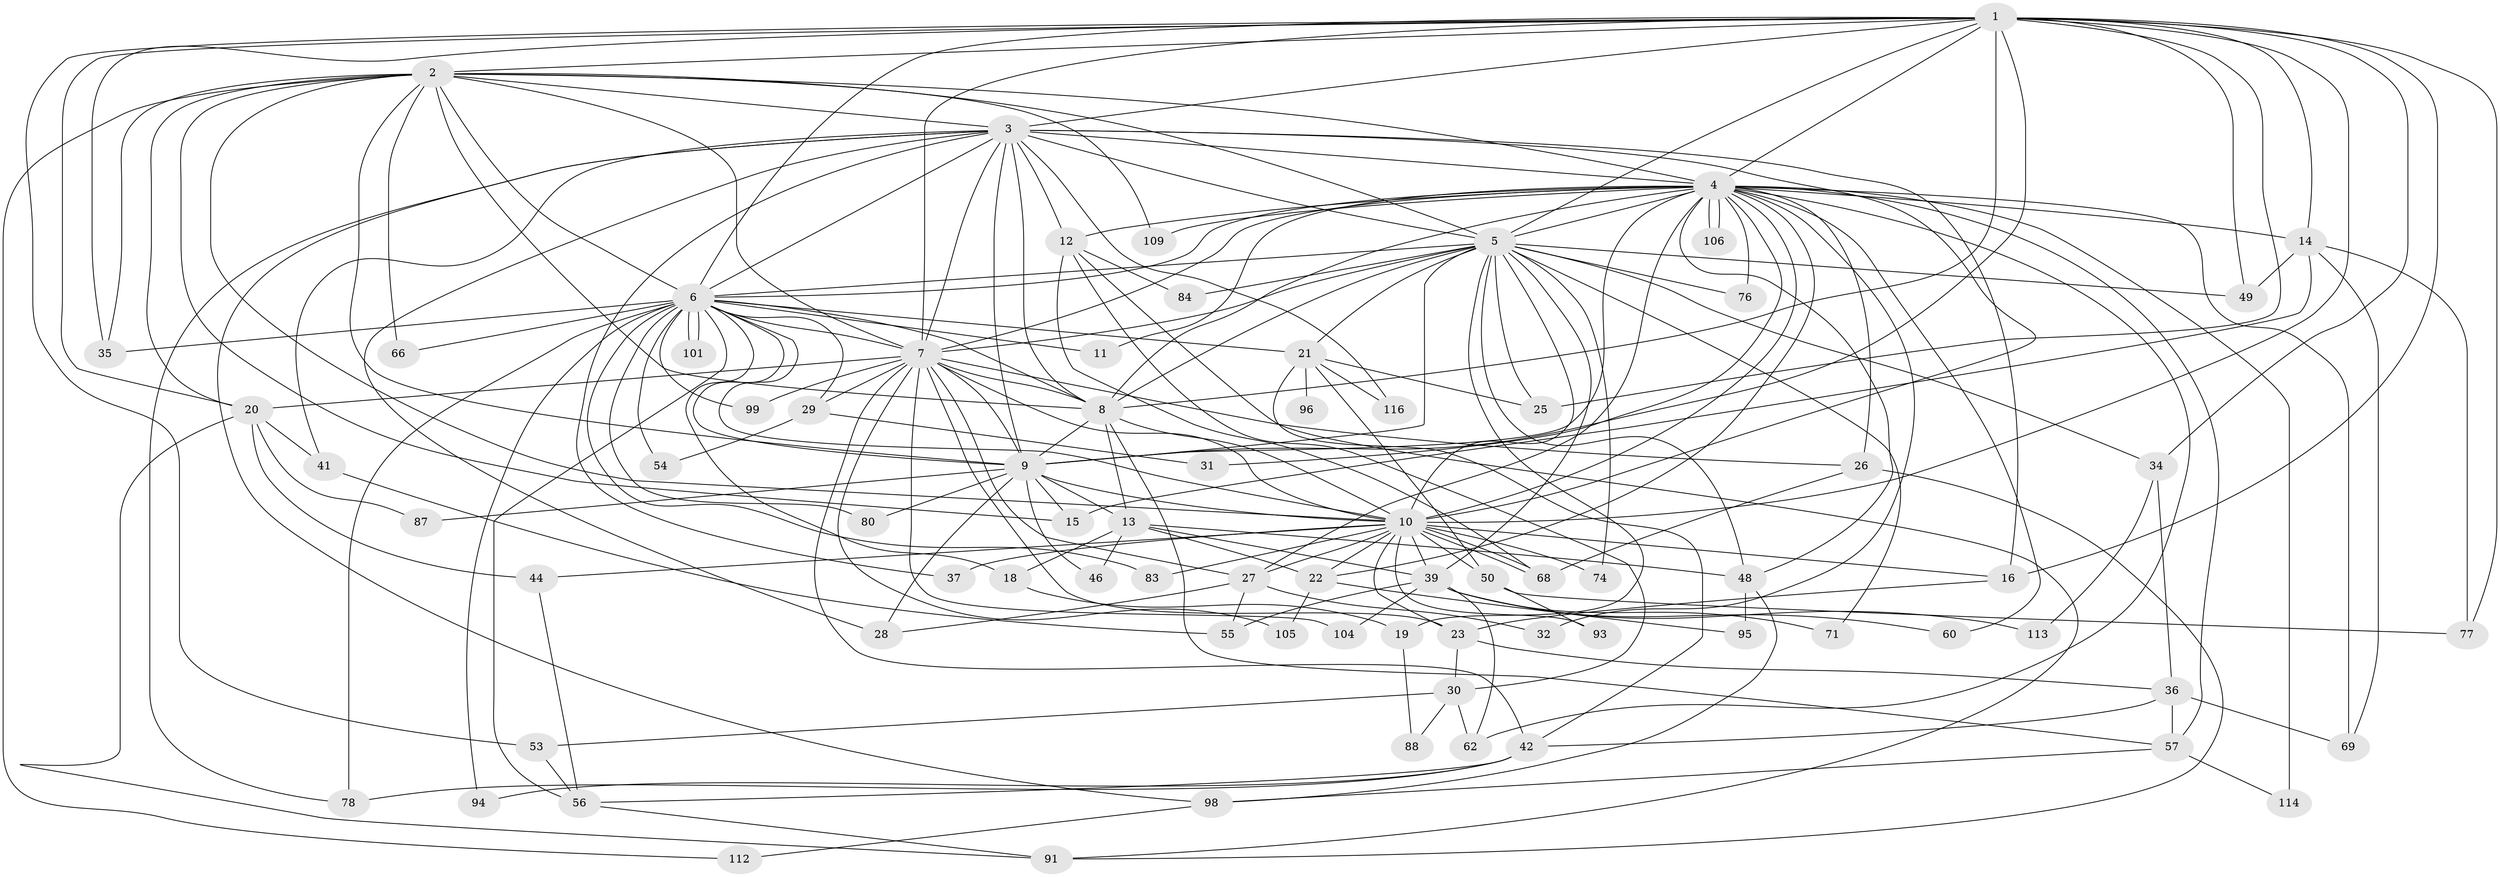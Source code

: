 // Generated by graph-tools (version 1.1) at 2025/23/03/03/25 07:23:38]
// undirected, 78 vertices, 206 edges
graph export_dot {
graph [start="1"]
  node [color=gray90,style=filled];
  1 [super="+45"];
  2 [super="+52"];
  3 [super="+97"];
  4 [super="+47"];
  5 [super="+40"];
  6 [super="+51"];
  7 [super="+100"];
  8 [super="+64"];
  9 [super="+61"];
  10 [super="+33"];
  11;
  12 [super="+108"];
  13 [super="+17"];
  14 [super="+58"];
  15 [super="+43"];
  16 [super="+65"];
  18;
  19;
  20 [super="+24"];
  21 [super="+72"];
  22 [super="+79"];
  23 [super="+85"];
  25 [super="+38"];
  26 [super="+92"];
  27 [super="+89"];
  28 [super="+107"];
  29;
  30 [super="+63"];
  31;
  32;
  34;
  35 [super="+115"];
  36;
  37;
  39 [super="+59"];
  41;
  42 [super="+82"];
  44;
  46;
  48 [super="+90"];
  49 [super="+103"];
  50;
  53 [super="+67"];
  54;
  55 [super="+70"];
  56 [super="+117"];
  57 [super="+73"];
  60;
  62;
  66;
  68 [super="+75"];
  69 [super="+81"];
  71;
  74;
  76;
  77 [super="+86"];
  78 [super="+110"];
  80;
  83;
  84;
  87;
  88;
  91 [super="+102"];
  93;
  94;
  95;
  96;
  98 [super="+111"];
  99;
  101;
  104;
  105;
  106;
  109;
  112;
  113;
  114;
  116;
  1 -- 2;
  1 -- 3;
  1 -- 4;
  1 -- 5 [weight=2];
  1 -- 6;
  1 -- 7;
  1 -- 8;
  1 -- 9 [weight=2];
  1 -- 10 [weight=2];
  1 -- 14;
  1 -- 16;
  1 -- 25;
  1 -- 34;
  1 -- 49;
  1 -- 53;
  1 -- 77;
  1 -- 20;
  1 -- 35;
  2 -- 3;
  2 -- 4;
  2 -- 5;
  2 -- 6;
  2 -- 7 [weight=2];
  2 -- 8;
  2 -- 9;
  2 -- 10;
  2 -- 20;
  2 -- 35;
  2 -- 66;
  2 -- 109;
  2 -- 112;
  2 -- 15;
  3 -- 4;
  3 -- 5;
  3 -- 6;
  3 -- 7;
  3 -- 8 [weight=2];
  3 -- 9;
  3 -- 10;
  3 -- 12;
  3 -- 16;
  3 -- 28;
  3 -- 37;
  3 -- 41;
  3 -- 116;
  3 -- 78;
  3 -- 98;
  4 -- 5;
  4 -- 6;
  4 -- 7;
  4 -- 8;
  4 -- 9 [weight=3];
  4 -- 10;
  4 -- 11;
  4 -- 12;
  4 -- 14 [weight=2];
  4 -- 22;
  4 -- 26;
  4 -- 27;
  4 -- 31;
  4 -- 32;
  4 -- 57;
  4 -- 60;
  4 -- 62;
  4 -- 76;
  4 -- 106;
  4 -- 106;
  4 -- 114;
  4 -- 48;
  4 -- 109;
  4 -- 69;
  5 -- 6;
  5 -- 7;
  5 -- 8;
  5 -- 9;
  5 -- 10;
  5 -- 19;
  5 -- 21;
  5 -- 25;
  5 -- 34;
  5 -- 39;
  5 -- 71;
  5 -- 74;
  5 -- 76;
  5 -- 84;
  5 -- 49;
  5 -- 48;
  6 -- 7;
  6 -- 8;
  6 -- 9 [weight=2];
  6 -- 10;
  6 -- 11;
  6 -- 18;
  6 -- 21 [weight=2];
  6 -- 29;
  6 -- 35;
  6 -- 54;
  6 -- 56;
  6 -- 66;
  6 -- 78;
  6 -- 80;
  6 -- 83;
  6 -- 94;
  6 -- 99;
  6 -- 101;
  6 -- 101;
  7 -- 8;
  7 -- 9;
  7 -- 10;
  7 -- 20;
  7 -- 23;
  7 -- 26;
  7 -- 29;
  7 -- 42;
  7 -- 99;
  7 -- 104;
  7 -- 105;
  7 -- 27;
  8 -- 9;
  8 -- 10 [weight=2];
  8 -- 13;
  8 -- 57;
  9 -- 10;
  9 -- 13 [weight=2];
  9 -- 15;
  9 -- 28 [weight=2];
  9 -- 46;
  9 -- 80;
  9 -- 87;
  10 -- 23;
  10 -- 27;
  10 -- 39;
  10 -- 44;
  10 -- 68;
  10 -- 68;
  10 -- 74;
  10 -- 93;
  10 -- 50;
  10 -- 83;
  10 -- 37;
  10 -- 22;
  10 -- 16;
  12 -- 30;
  12 -- 84;
  12 -- 68;
  12 -- 91;
  13 -- 18;
  13 -- 22;
  13 -- 46;
  13 -- 48;
  13 -- 39;
  14 -- 15;
  14 -- 49;
  14 -- 69;
  14 -- 77;
  16 -- 23;
  18 -- 19;
  19 -- 88;
  20 -- 87;
  20 -- 41;
  20 -- 91;
  20 -- 44;
  21 -- 50;
  21 -- 96 [weight=2];
  21 -- 116;
  21 -- 42;
  21 -- 25;
  22 -- 95;
  22 -- 105;
  23 -- 30;
  23 -- 36;
  26 -- 68;
  26 -- 91;
  27 -- 32;
  27 -- 28;
  27 -- 55;
  29 -- 31;
  29 -- 54;
  30 -- 53;
  30 -- 88;
  30 -- 62;
  34 -- 36;
  34 -- 113;
  36 -- 42;
  36 -- 69;
  36 -- 57;
  39 -- 55;
  39 -- 62;
  39 -- 104;
  39 -- 113;
  39 -- 60;
  39 -- 71;
  41 -- 55;
  42 -- 78;
  42 -- 94;
  42 -- 56;
  44 -- 56;
  48 -- 95;
  48 -- 98;
  50 -- 77;
  50 -- 93;
  53 -- 56;
  56 -- 91;
  57 -- 98;
  57 -- 114;
  98 -- 112;
}
